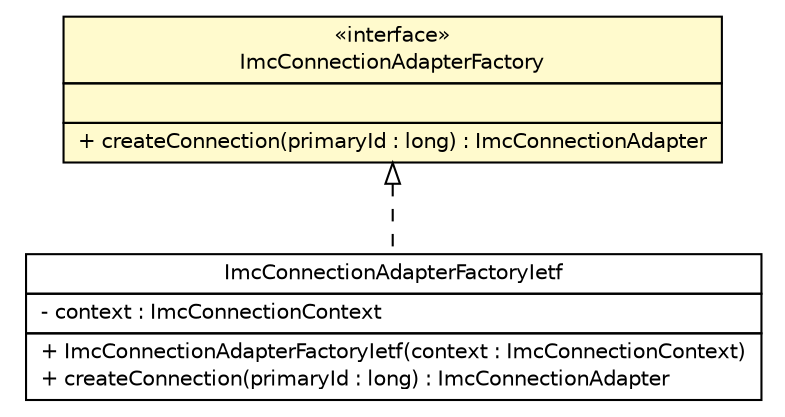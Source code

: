 #!/usr/local/bin/dot
#
# Class diagram 
# Generated by UMLGraph version R5_6 (http://www.umlgraph.org/)
#

digraph G {
	edge [fontname="Helvetica",fontsize=10,labelfontname="Helvetica",labelfontsize=10];
	node [fontname="Helvetica",fontsize=10,shape=plaintext];
	nodesep=0.25;
	ranksep=0.5;
	// de.hsbremen.tc.tnc.tnccs.adapter.connection.ImcConnectionAdapterFactoryIetf
	c22282 [label=<<table title="de.hsbremen.tc.tnc.tnccs.adapter.connection.ImcConnectionAdapterFactoryIetf" border="0" cellborder="1" cellspacing="0" cellpadding="2" port="p" href="./ImcConnectionAdapterFactoryIetf.html">
		<tr><td><table border="0" cellspacing="0" cellpadding="1">
<tr><td align="center" balign="center"> ImcConnectionAdapterFactoryIetf </td></tr>
		</table></td></tr>
		<tr><td><table border="0" cellspacing="0" cellpadding="1">
<tr><td align="left" balign="left"> - context : ImcConnectionContext </td></tr>
		</table></td></tr>
		<tr><td><table border="0" cellspacing="0" cellpadding="1">
<tr><td align="left" balign="left"> + ImcConnectionAdapterFactoryIetf(context : ImcConnectionContext) </td></tr>
<tr><td align="left" balign="left"> + createConnection(primaryId : long) : ImcConnectionAdapter </td></tr>
		</table></td></tr>
		</table>>, URL="./ImcConnectionAdapterFactoryIetf.html", fontname="Helvetica", fontcolor="black", fontsize=10.0];
	// de.hsbremen.tc.tnc.tnccs.adapter.connection.ImcConnectionAdapterFactory
	c22283 [label=<<table title="de.hsbremen.tc.tnc.tnccs.adapter.connection.ImcConnectionAdapterFactory" border="0" cellborder="1" cellspacing="0" cellpadding="2" port="p" bgcolor="lemonChiffon" href="./ImcConnectionAdapterFactory.html">
		<tr><td><table border="0" cellspacing="0" cellpadding="1">
<tr><td align="center" balign="center"> &#171;interface&#187; </td></tr>
<tr><td align="center" balign="center"> ImcConnectionAdapterFactory </td></tr>
		</table></td></tr>
		<tr><td><table border="0" cellspacing="0" cellpadding="1">
<tr><td align="left" balign="left">  </td></tr>
		</table></td></tr>
		<tr><td><table border="0" cellspacing="0" cellpadding="1">
<tr><td align="left" balign="left"> + createConnection(primaryId : long) : ImcConnectionAdapter </td></tr>
		</table></td></tr>
		</table>>, URL="./ImcConnectionAdapterFactory.html", fontname="Helvetica", fontcolor="black", fontsize=10.0];
	//de.hsbremen.tc.tnc.tnccs.adapter.connection.ImcConnectionAdapterFactoryIetf implements de.hsbremen.tc.tnc.tnccs.adapter.connection.ImcConnectionAdapterFactory
	c22283:p -> c22282:p [dir=back,arrowtail=empty,style=dashed];
}

